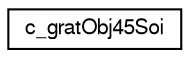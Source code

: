 digraph "Graphical Class Hierarchy"
{
 // LATEX_PDF_SIZE
  edge [fontname="FreeSans",fontsize="10",labelfontname="FreeSans",labelfontsize="10"];
  node [fontname="FreeSans",fontsize="10",shape=record];
  rankdir="LR";
  Node0 [label="c_gratObj45Soi",height=0.2,width=0.4,color="black", fillcolor="white", style="filled",URL="$classc__grat_obj45_soi.html",tooltip=" "];
}
